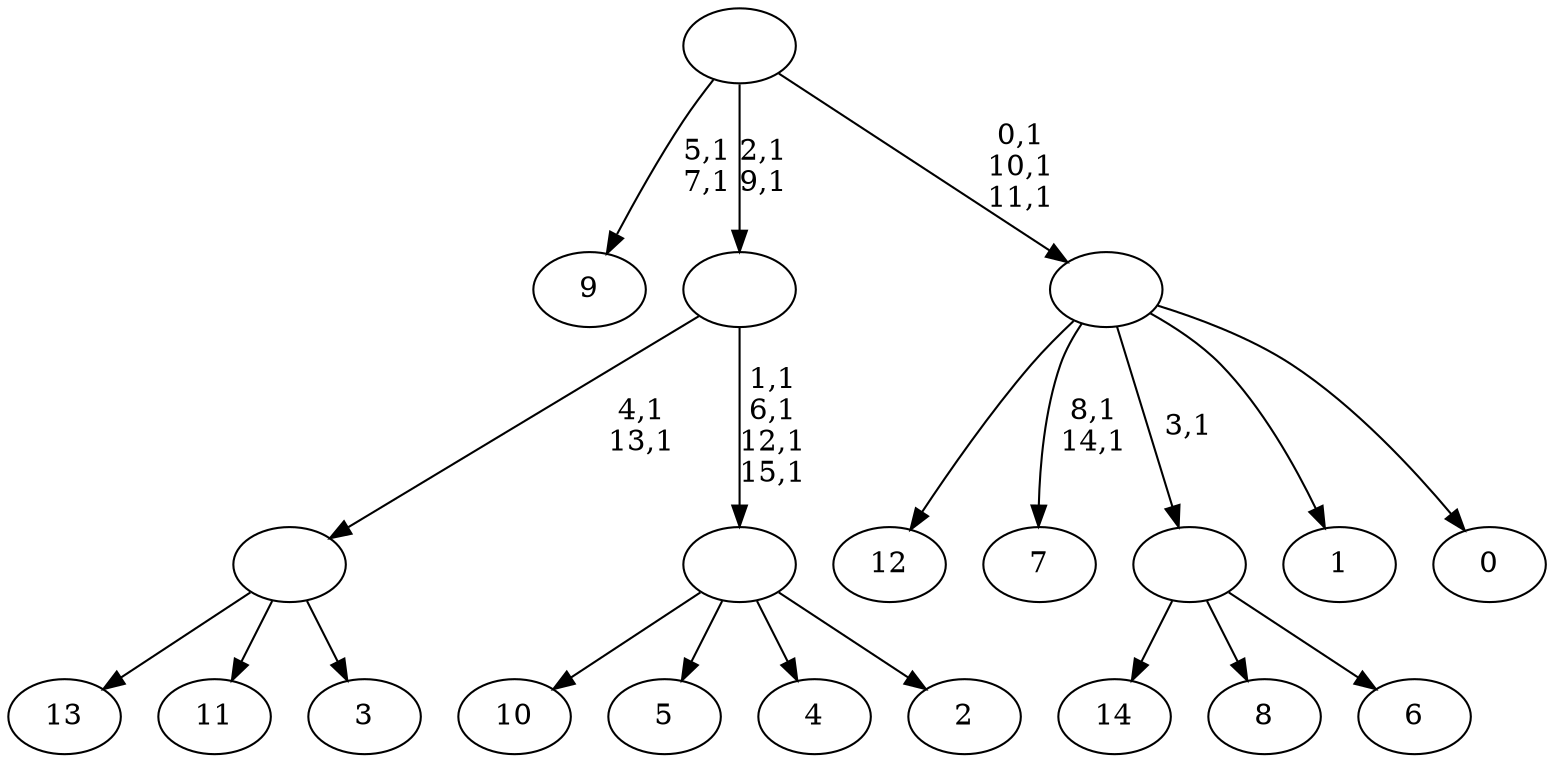 digraph T {
	31 [label="14"]
	30 [label="13"]
	29 [label="12"]
	28 [label="11"]
	27 [label="10"]
	26 [label="9"]
	23 [label="8"]
	22 [label="7"]
	19 [label="6"]
	18 [label=""]
	17 [label="5"]
	16 [label="4"]
	15 [label="3"]
	14 [label=""]
	12 [label="2"]
	11 [label=""]
	7 [label=""]
	5 [label="1"]
	4 [label="0"]
	3 [label=""]
	0 [label=""]
	18 -> 31 [label=""]
	18 -> 23 [label=""]
	18 -> 19 [label=""]
	14 -> 30 [label=""]
	14 -> 28 [label=""]
	14 -> 15 [label=""]
	11 -> 27 [label=""]
	11 -> 17 [label=""]
	11 -> 16 [label=""]
	11 -> 12 [label=""]
	7 -> 11 [label="1,1\n6,1\n12,1\n15,1"]
	7 -> 14 [label="4,1\n13,1"]
	3 -> 22 [label="8,1\n14,1"]
	3 -> 29 [label=""]
	3 -> 18 [label="3,1"]
	3 -> 5 [label=""]
	3 -> 4 [label=""]
	0 -> 3 [label="0,1\n10,1\n11,1"]
	0 -> 7 [label="2,1\n9,1"]
	0 -> 26 [label="5,1\n7,1"]
}
